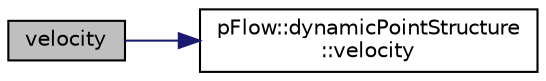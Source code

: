 digraph "velocity"
{
 // LATEX_PDF_SIZE
  edge [fontname="Helvetica",fontsize="10",labelfontname="Helvetica",labelfontsize="10"];
  node [fontname="Helvetica",fontsize="10",shape=record];
  rankdir="LR";
  Node1 [label="velocity",height=0.2,width=0.4,color="black", fillcolor="grey75", style="filled", fontcolor="black",tooltip=" "];
  Node1 -> Node2 [color="midnightblue",fontsize="10",style="solid",fontname="Helvetica"];
  Node2 [label="pFlow::dynamicPointStructure\l::velocity",height=0.2,width=0.4,color="black", fillcolor="white", style="filled",URL="$classpFlow_1_1dynamicPointStructure.html#aa32434985dce3f633834201f9b6a76bf",tooltip=" "];
}
